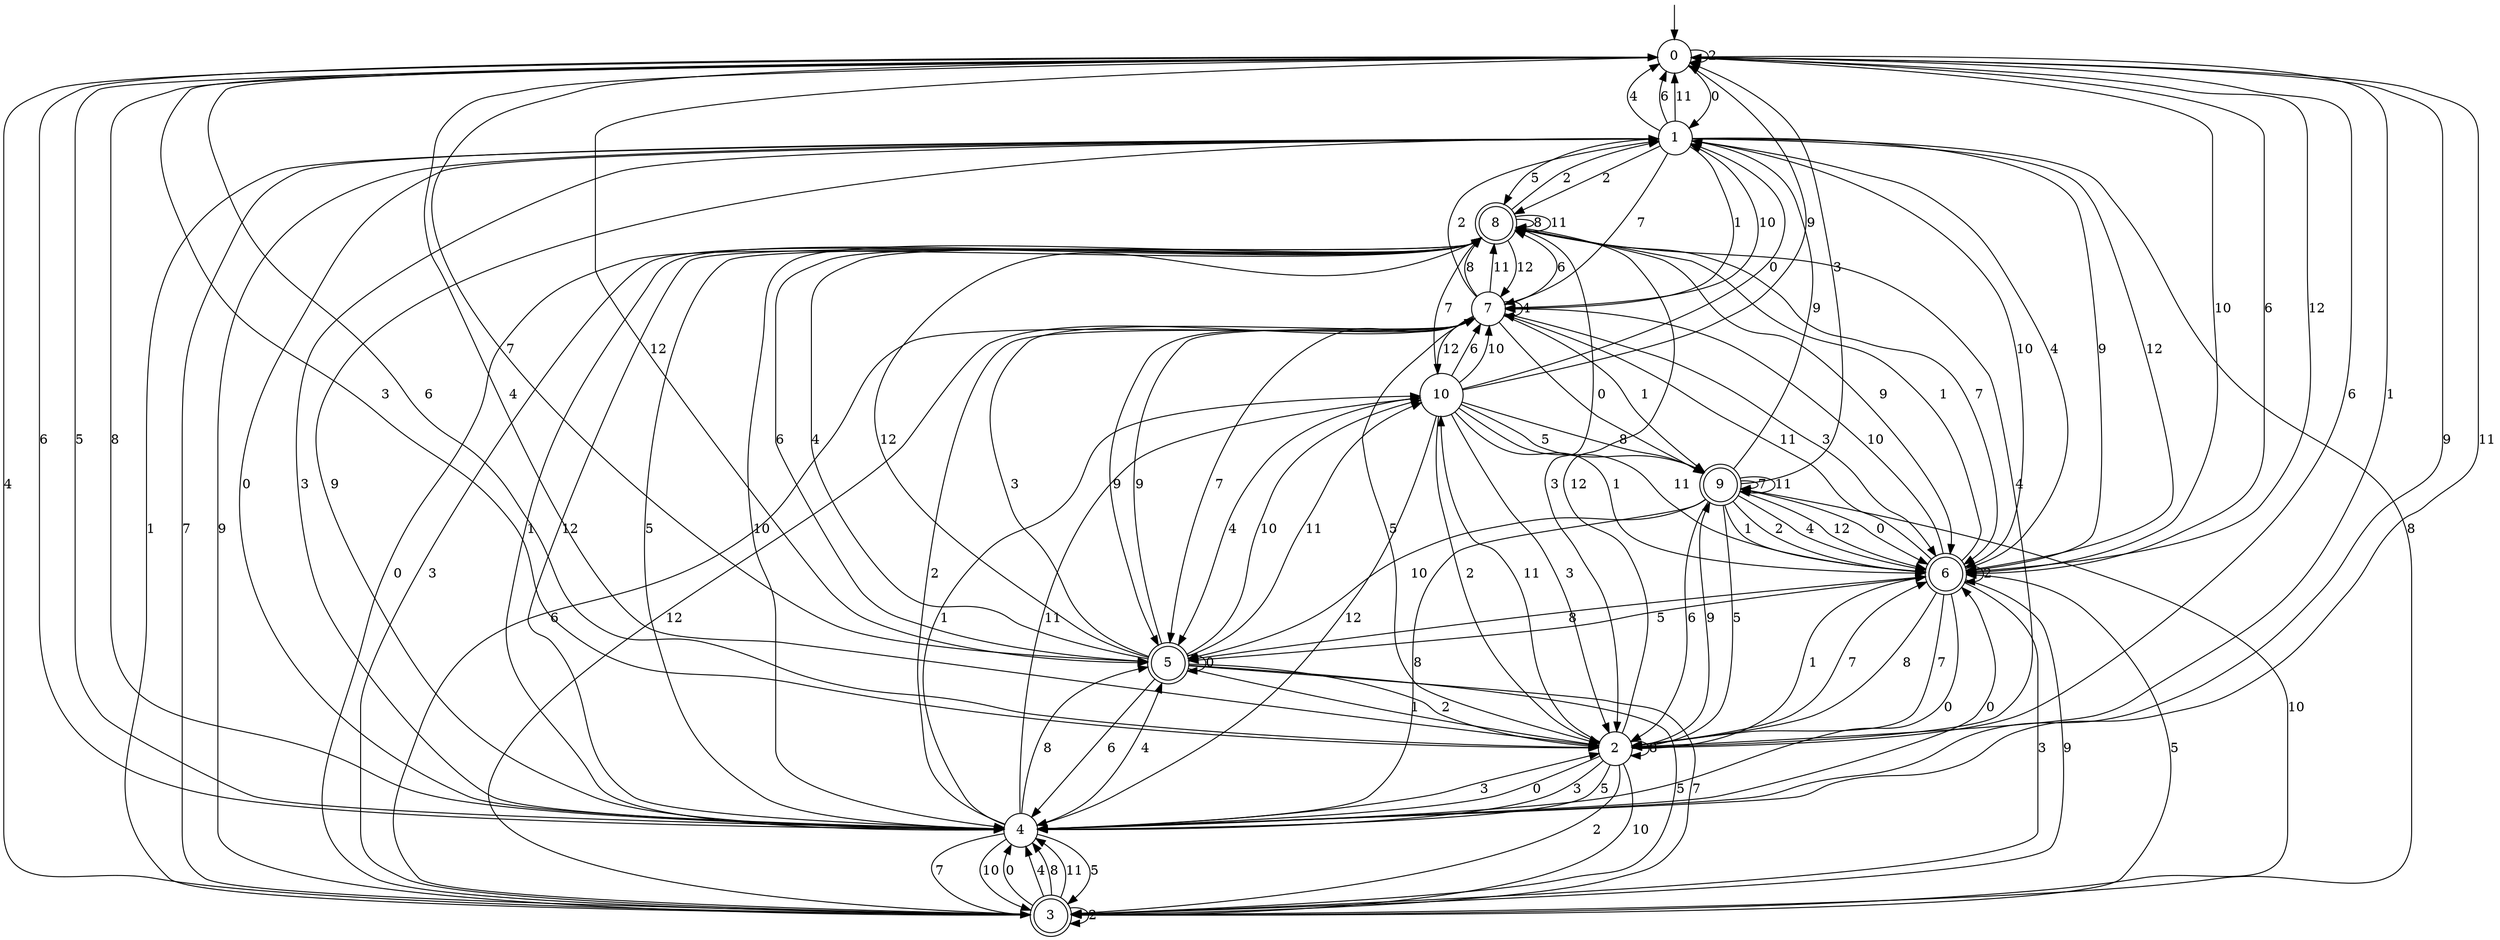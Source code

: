 digraph g {

	s0 [shape="circle" label="0"];
	s1 [shape="circle" label="1"];
	s2 [shape="circle" label="2"];
	s3 [shape="doublecircle" label="3"];
	s4 [shape="circle" label="4"];
	s5 [shape="doublecircle" label="5"];
	s6 [shape="doublecircle" label="6"];
	s7 [shape="circle" label="7"];
	s8 [shape="doublecircle" label="8"];
	s9 [shape="doublecircle" label="9"];
	s10 [shape="circle" label="10"];
	s0 -> s1 [label="0"];
	s0 -> s2 [label="1"];
	s0 -> s0 [label="2"];
	s0 -> s2 [label="3"];
	s0 -> s3 [label="4"];
	s0 -> s4 [label="5"];
	s0 -> s2 [label="6"];
	s0 -> s5 [label="7"];
	s0 -> s4 [label="8"];
	s0 -> s4 [label="9"];
	s0 -> s6 [label="10"];
	s0 -> s4 [label="11"];
	s0 -> s5 [label="12"];
	s1 -> s4 [label="0"];
	s1 -> s7 [label="1"];
	s1 -> s8 [label="2"];
	s1 -> s4 [label="3"];
	s1 -> s0 [label="4"];
	s1 -> s8 [label="5"];
	s1 -> s0 [label="6"];
	s1 -> s7 [label="7"];
	s1 -> s3 [label="8"];
	s1 -> s6 [label="9"];
	s1 -> s6 [label="10"];
	s1 -> s0 [label="11"];
	s1 -> s6 [label="12"];
	s2 -> s4 [label="0"];
	s2 -> s6 [label="1"];
	s2 -> s3 [label="2"];
	s2 -> s4 [label="3"];
	s2 -> s0 [label="4"];
	s2 -> s4 [label="5"];
	s2 -> s0 [label="6"];
	s2 -> s6 [label="7"];
	s2 -> s2 [label="8"];
	s2 -> s9 [label="9"];
	s2 -> s3 [label="10"];
	s2 -> s10 [label="11"];
	s2 -> s8 [label="12"];
	s3 -> s4 [label="0"];
	s3 -> s1 [label="1"];
	s3 -> s3 [label="2"];
	s3 -> s8 [label="3"];
	s3 -> s4 [label="4"];
	s3 -> s6 [label="5"];
	s3 -> s7 [label="6"];
	s3 -> s1 [label="7"];
	s3 -> s4 [label="8"];
	s3 -> s1 [label="9"];
	s3 -> s9 [label="10"];
	s3 -> s4 [label="11"];
	s3 -> s7 [label="12"];
	s4 -> s6 [label="0"];
	s4 -> s10 [label="1"];
	s4 -> s7 [label="2"];
	s4 -> s2 [label="3"];
	s4 -> s5 [label="4"];
	s4 -> s3 [label="5"];
	s4 -> s0 [label="6"];
	s4 -> s3 [label="7"];
	s4 -> s5 [label="8"];
	s4 -> s1 [label="9"];
	s4 -> s3 [label="10"];
	s4 -> s10 [label="11"];
	s4 -> s8 [label="12"];
	s5 -> s5 [label="0"];
	s5 -> s2 [label="1"];
	s5 -> s2 [label="2"];
	s5 -> s7 [label="3"];
	s5 -> s8 [label="4"];
	s5 -> s3 [label="5"];
	s5 -> s4 [label="6"];
	s5 -> s3 [label="7"];
	s5 -> s6 [label="8"];
	s5 -> s7 [label="9"];
	s5 -> s10 [label="10"];
	s5 -> s10 [label="11"];
	s5 -> s8 [label="12"];
	s6 -> s4 [label="0"];
	s6 -> s8 [label="1"];
	s6 -> s6 [label="2"];
	s6 -> s3 [label="3"];
	s6 -> s1 [label="4"];
	s6 -> s5 [label="5"];
	s6 -> s0 [label="6"];
	s6 -> s2 [label="7"];
	s6 -> s2 [label="8"];
	s6 -> s3 [label="9"];
	s6 -> s7 [label="10"];
	s6 -> s7 [label="11"];
	s6 -> s0 [label="12"];
	s7 -> s9 [label="0"];
	s7 -> s9 [label="1"];
	s7 -> s1 [label="2"];
	s7 -> s6 [label="3"];
	s7 -> s7 [label="4"];
	s7 -> s2 [label="5"];
	s7 -> s8 [label="6"];
	s7 -> s5 [label="7"];
	s7 -> s8 [label="8"];
	s7 -> s5 [label="9"];
	s7 -> s1 [label="10"];
	s7 -> s8 [label="11"];
	s7 -> s10 [label="12"];
	s8 -> s3 [label="0"];
	s8 -> s4 [label="1"];
	s8 -> s1 [label="2"];
	s8 -> s2 [label="3"];
	s8 -> s2 [label="4"];
	s8 -> s4 [label="5"];
	s8 -> s5 [label="6"];
	s8 -> s6 [label="7"];
	s8 -> s8 [label="8"];
	s8 -> s6 [label="9"];
	s8 -> s4 [label="10"];
	s8 -> s8 [label="11"];
	s8 -> s7 [label="12"];
	s9 -> s6 [label="0"];
	s9 -> s6 [label="1"];
	s9 -> s6 [label="2"];
	s9 -> s0 [label="3"];
	s9 -> s6 [label="4"];
	s9 -> s2 [label="5"];
	s9 -> s2 [label="6"];
	s9 -> s9 [label="7"];
	s9 -> s4 [label="8"];
	s9 -> s1 [label="9"];
	s9 -> s5 [label="10"];
	s9 -> s9 [label="11"];
	s9 -> s6 [label="12"];
	s10 -> s1 [label="0"];
	s10 -> s6 [label="1"];
	s10 -> s2 [label="2"];
	s10 -> s2 [label="3"];
	s10 -> s5 [label="4"];
	s10 -> s9 [label="5"];
	s10 -> s7 [label="6"];
	s10 -> s8 [label="7"];
	s10 -> s9 [label="8"];
	s10 -> s0 [label="9"];
	s10 -> s7 [label="10"];
	s10 -> s6 [label="11"];
	s10 -> s4 [label="12"];

__start0 [label="" shape="none" width="0" height="0"];
__start0 -> s0;

}
